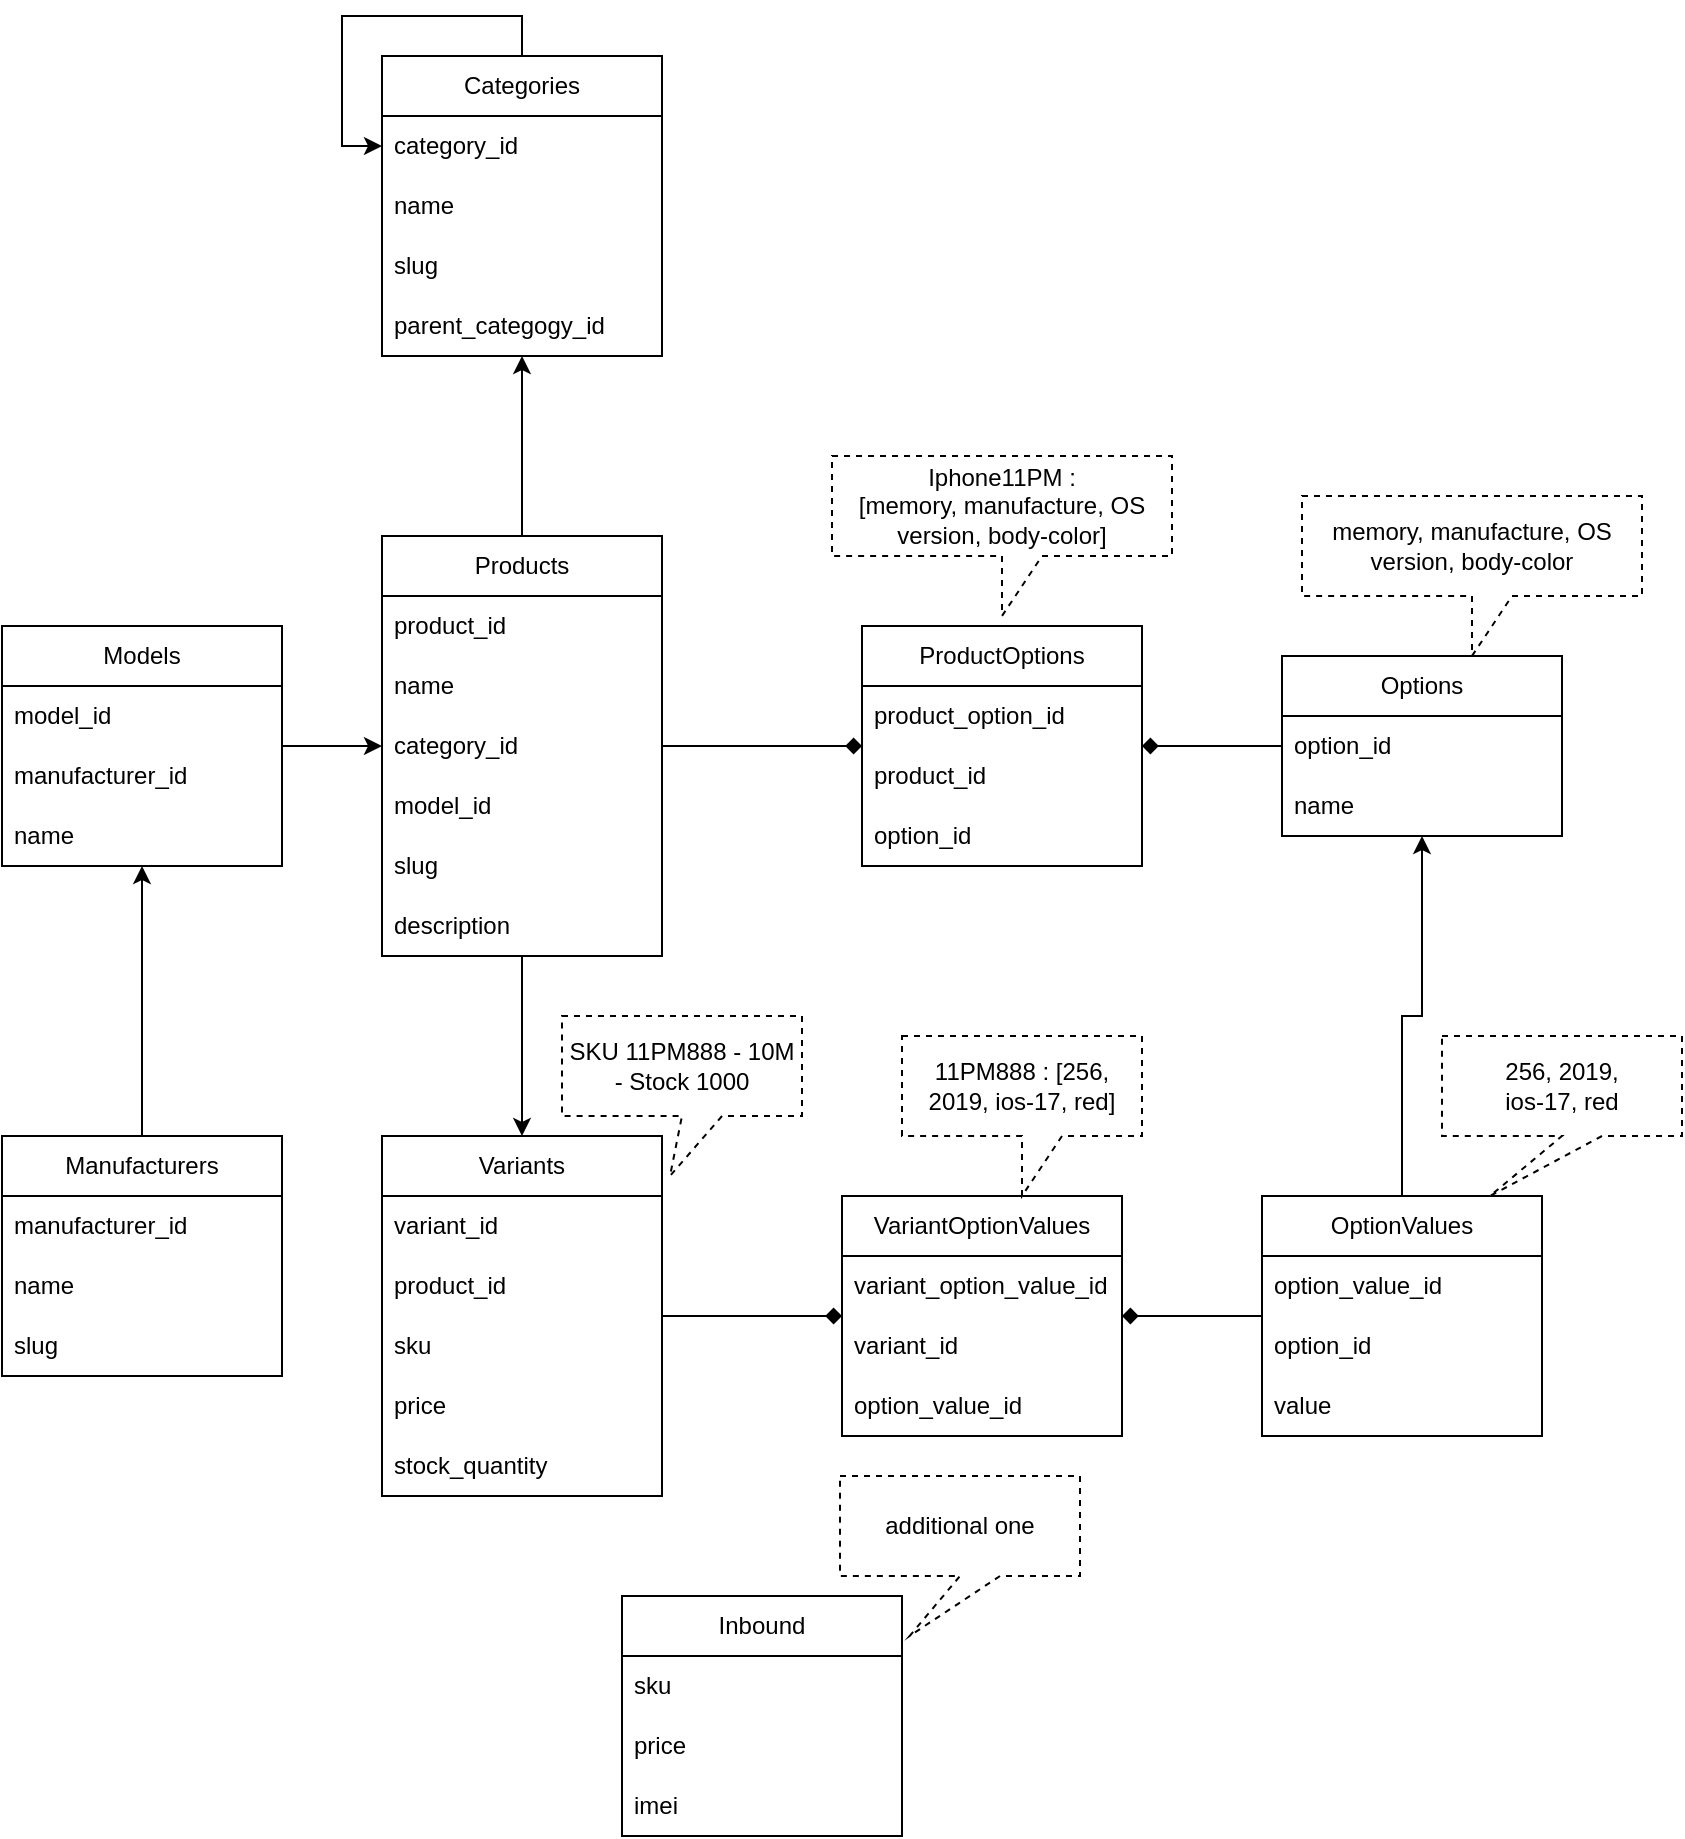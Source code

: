 <mxfile version="20.8.16" type="device"><diagram name="DBMS" id="k0x1fKGjqVaTYuqi-k7I"><mxGraphModel dx="757" dy="675" grid="1" gridSize="10" guides="1" tooltips="1" connect="1" arrows="1" fold="1" page="1" pageScale="1" pageWidth="850" pageHeight="1100" math="0" shadow="0"><root><mxCell id="0"/><mxCell id="1" parent="0"/><mxCell id="iTHqGrsUNIhR9xgWcZ_e-42" style="edgeStyle=orthogonalEdgeStyle;rounded=0;orthogonalLoop=1;jettySize=auto;html=1;" edge="1" parent="1" source="iTHqGrsUNIhR9xgWcZ_e-2" target="iTHqGrsUNIhR9xgWcZ_e-23"><mxGeometry relative="1" as="geometry"/></mxCell><mxCell id="iTHqGrsUNIhR9xgWcZ_e-52" style="edgeStyle=orthogonalEdgeStyle;rounded=0;orthogonalLoop=1;jettySize=auto;html=1;" edge="1" parent="1" source="iTHqGrsUNIhR9xgWcZ_e-2" target="iTHqGrsUNIhR9xgWcZ_e-44"><mxGeometry relative="1" as="geometry"/></mxCell><mxCell id="iTHqGrsUNIhR9xgWcZ_e-2" value="Products" style="swimlane;fontStyle=0;childLayout=stackLayout;horizontal=1;startSize=30;horizontalStack=0;resizeParent=1;resizeParentMax=0;resizeLast=0;collapsible=1;marginBottom=0;whiteSpace=wrap;html=1;" vertex="1" parent="1"><mxGeometry x="196" y="270" width="140" height="210" as="geometry"/></mxCell><mxCell id="iTHqGrsUNIhR9xgWcZ_e-3" value="product_id" style="text;strokeColor=none;fillColor=none;align=left;verticalAlign=middle;spacingLeft=4;spacingRight=4;overflow=hidden;points=[[0,0.5],[1,0.5]];portConstraint=eastwest;rotatable=0;whiteSpace=wrap;html=1;" vertex="1" parent="iTHqGrsUNIhR9xgWcZ_e-2"><mxGeometry y="30" width="140" height="30" as="geometry"/></mxCell><mxCell id="iTHqGrsUNIhR9xgWcZ_e-4" value="name" style="text;strokeColor=none;fillColor=none;align=left;verticalAlign=middle;spacingLeft=4;spacingRight=4;overflow=hidden;points=[[0,0.5],[1,0.5]];portConstraint=eastwest;rotatable=0;whiteSpace=wrap;html=1;" vertex="1" parent="iTHqGrsUNIhR9xgWcZ_e-2"><mxGeometry y="60" width="140" height="30" as="geometry"/></mxCell><mxCell id="iTHqGrsUNIhR9xgWcZ_e-6" value="category_id" style="text;strokeColor=none;fillColor=none;align=left;verticalAlign=middle;spacingLeft=4;spacingRight=4;overflow=hidden;points=[[0,0.5],[1,0.5]];portConstraint=eastwest;rotatable=0;whiteSpace=wrap;html=1;" vertex="1" parent="iTHqGrsUNIhR9xgWcZ_e-2"><mxGeometry y="90" width="140" height="30" as="geometry"/></mxCell><mxCell id="iTHqGrsUNIhR9xgWcZ_e-7" value="model_id" style="text;strokeColor=none;fillColor=none;align=left;verticalAlign=middle;spacingLeft=4;spacingRight=4;overflow=hidden;points=[[0,0.5],[1,0.5]];portConstraint=eastwest;rotatable=0;whiteSpace=wrap;html=1;" vertex="1" parent="iTHqGrsUNIhR9xgWcZ_e-2"><mxGeometry y="120" width="140" height="30" as="geometry"/></mxCell><mxCell id="iTHqGrsUNIhR9xgWcZ_e-8" value="slug" style="text;strokeColor=none;fillColor=none;align=left;verticalAlign=middle;spacingLeft=4;spacingRight=4;overflow=hidden;points=[[0,0.5],[1,0.5]];portConstraint=eastwest;rotatable=0;whiteSpace=wrap;html=1;" vertex="1" parent="iTHqGrsUNIhR9xgWcZ_e-2"><mxGeometry y="150" width="140" height="30" as="geometry"/></mxCell><mxCell id="iTHqGrsUNIhR9xgWcZ_e-5" value="description" style="text;strokeColor=none;fillColor=none;align=left;verticalAlign=middle;spacingLeft=4;spacingRight=4;overflow=hidden;points=[[0,0.5],[1,0.5]];portConstraint=eastwest;rotatable=0;whiteSpace=wrap;html=1;" vertex="1" parent="iTHqGrsUNIhR9xgWcZ_e-2"><mxGeometry y="180" width="140" height="30" as="geometry"/></mxCell><mxCell id="iTHqGrsUNIhR9xgWcZ_e-9" value="Options" style="swimlane;fontStyle=0;childLayout=stackLayout;horizontal=1;startSize=30;horizontalStack=0;resizeParent=1;resizeParentMax=0;resizeLast=0;collapsible=1;marginBottom=0;whiteSpace=wrap;html=1;" vertex="1" parent="1"><mxGeometry x="646" y="330" width="140" height="90" as="geometry"/></mxCell><mxCell id="iTHqGrsUNIhR9xgWcZ_e-10" value="option_id" style="text;strokeColor=none;fillColor=none;align=left;verticalAlign=middle;spacingLeft=4;spacingRight=4;overflow=hidden;points=[[0,0.5],[1,0.5]];portConstraint=eastwest;rotatable=0;whiteSpace=wrap;html=1;" vertex="1" parent="iTHqGrsUNIhR9xgWcZ_e-9"><mxGeometry y="30" width="140" height="30" as="geometry"/></mxCell><mxCell id="iTHqGrsUNIhR9xgWcZ_e-11" value="name" style="text;strokeColor=none;fillColor=none;align=left;verticalAlign=middle;spacingLeft=4;spacingRight=4;overflow=hidden;points=[[0,0.5],[1,0.5]];portConstraint=eastwest;rotatable=0;whiteSpace=wrap;html=1;" vertex="1" parent="iTHqGrsUNIhR9xgWcZ_e-9"><mxGeometry y="60" width="140" height="30" as="geometry"/></mxCell><mxCell id="iTHqGrsUNIhR9xgWcZ_e-61" style="edgeStyle=orthogonalEdgeStyle;rounded=0;orthogonalLoop=1;jettySize=auto;html=1;endArrow=none;endFill=0;startArrow=diamond;startFill=1;" edge="1" parent="1" source="iTHqGrsUNIhR9xgWcZ_e-16" target="iTHqGrsUNIhR9xgWcZ_e-9"><mxGeometry relative="1" as="geometry"/></mxCell><mxCell id="iTHqGrsUNIhR9xgWcZ_e-62" style="edgeStyle=orthogonalEdgeStyle;rounded=0;orthogonalLoop=1;jettySize=auto;html=1;endArrow=none;endFill=0;startArrow=diamond;startFill=1;" edge="1" parent="1" source="iTHqGrsUNIhR9xgWcZ_e-16" target="iTHqGrsUNIhR9xgWcZ_e-2"><mxGeometry relative="1" as="geometry"/></mxCell><mxCell id="iTHqGrsUNIhR9xgWcZ_e-16" value="ProductOptions" style="swimlane;fontStyle=0;childLayout=stackLayout;horizontal=1;startSize=30;horizontalStack=0;resizeParent=1;resizeParentMax=0;resizeLast=0;collapsible=1;marginBottom=0;whiteSpace=wrap;html=1;" vertex="1" parent="1"><mxGeometry x="436" y="315" width="140" height="120" as="geometry"/></mxCell><mxCell id="iTHqGrsUNIhR9xgWcZ_e-17" value="product_option_id" style="text;strokeColor=none;fillColor=none;align=left;verticalAlign=middle;spacingLeft=4;spacingRight=4;overflow=hidden;points=[[0,0.5],[1,0.5]];portConstraint=eastwest;rotatable=0;whiteSpace=wrap;html=1;" vertex="1" parent="iTHqGrsUNIhR9xgWcZ_e-16"><mxGeometry y="30" width="140" height="30" as="geometry"/></mxCell><mxCell id="iTHqGrsUNIhR9xgWcZ_e-18" value="product_id" style="text;strokeColor=none;fillColor=none;align=left;verticalAlign=middle;spacingLeft=4;spacingRight=4;overflow=hidden;points=[[0,0.5],[1,0.5]];portConstraint=eastwest;rotatable=0;whiteSpace=wrap;html=1;" vertex="1" parent="iTHqGrsUNIhR9xgWcZ_e-16"><mxGeometry y="60" width="140" height="30" as="geometry"/></mxCell><mxCell id="iTHqGrsUNIhR9xgWcZ_e-19" value="option_id" style="text;strokeColor=none;fillColor=none;align=left;verticalAlign=middle;spacingLeft=4;spacingRight=4;overflow=hidden;points=[[0,0.5],[1,0.5]];portConstraint=eastwest;rotatable=0;whiteSpace=wrap;html=1;" vertex="1" parent="iTHqGrsUNIhR9xgWcZ_e-16"><mxGeometry y="90" width="140" height="30" as="geometry"/></mxCell><mxCell id="iTHqGrsUNIhR9xgWcZ_e-43" style="edgeStyle=orthogonalEdgeStyle;rounded=0;orthogonalLoop=1;jettySize=auto;html=1;endArrow=diamond;endFill=1;startArrow=none;startFill=0;" edge="1" parent="1" source="iTHqGrsUNIhR9xgWcZ_e-23" target="iTHqGrsUNIhR9xgWcZ_e-30"><mxGeometry relative="1" as="geometry"/></mxCell><mxCell id="iTHqGrsUNIhR9xgWcZ_e-23" value="Variants" style="swimlane;fontStyle=0;childLayout=stackLayout;horizontal=1;startSize=30;horizontalStack=0;resizeParent=1;resizeParentMax=0;resizeLast=0;collapsible=1;marginBottom=0;whiteSpace=wrap;html=1;" vertex="1" parent="1"><mxGeometry x="196" y="570" width="140" height="180" as="geometry"/></mxCell><mxCell id="iTHqGrsUNIhR9xgWcZ_e-24" value="variant_id" style="text;strokeColor=none;fillColor=none;align=left;verticalAlign=middle;spacingLeft=4;spacingRight=4;overflow=hidden;points=[[0,0.5],[1,0.5]];portConstraint=eastwest;rotatable=0;whiteSpace=wrap;html=1;" vertex="1" parent="iTHqGrsUNIhR9xgWcZ_e-23"><mxGeometry y="30" width="140" height="30" as="geometry"/></mxCell><mxCell id="iTHqGrsUNIhR9xgWcZ_e-25" value="product_id" style="text;strokeColor=none;fillColor=none;align=left;verticalAlign=middle;spacingLeft=4;spacingRight=4;overflow=hidden;points=[[0,0.5],[1,0.5]];portConstraint=eastwest;rotatable=0;whiteSpace=wrap;html=1;" vertex="1" parent="iTHqGrsUNIhR9xgWcZ_e-23"><mxGeometry y="60" width="140" height="30" as="geometry"/></mxCell><mxCell id="iTHqGrsUNIhR9xgWcZ_e-26" value="sku" style="text;strokeColor=none;fillColor=none;align=left;verticalAlign=middle;spacingLeft=4;spacingRight=4;overflow=hidden;points=[[0,0.5],[1,0.5]];portConstraint=eastwest;rotatable=0;whiteSpace=wrap;html=1;" vertex="1" parent="iTHqGrsUNIhR9xgWcZ_e-23"><mxGeometry y="90" width="140" height="30" as="geometry"/></mxCell><mxCell id="iTHqGrsUNIhR9xgWcZ_e-27" value="price" style="text;strokeColor=none;fillColor=none;align=left;verticalAlign=middle;spacingLeft=4;spacingRight=4;overflow=hidden;points=[[0,0.5],[1,0.5]];portConstraint=eastwest;rotatable=0;whiteSpace=wrap;html=1;" vertex="1" parent="iTHqGrsUNIhR9xgWcZ_e-23"><mxGeometry y="120" width="140" height="30" as="geometry"/></mxCell><mxCell id="iTHqGrsUNIhR9xgWcZ_e-28" value="stock_quantity" style="text;strokeColor=none;fillColor=none;align=left;verticalAlign=middle;spacingLeft=4;spacingRight=4;overflow=hidden;points=[[0,0.5],[1,0.5]];portConstraint=eastwest;rotatable=0;whiteSpace=wrap;html=1;" vertex="1" parent="iTHqGrsUNIhR9xgWcZ_e-23"><mxGeometry y="150" width="140" height="30" as="geometry"/></mxCell><mxCell id="iTHqGrsUNIhR9xgWcZ_e-40" style="edgeStyle=orthogonalEdgeStyle;rounded=0;orthogonalLoop=1;jettySize=auto;html=1;endArrow=none;endFill=0;startArrow=diamond;startFill=1;" edge="1" parent="1" source="iTHqGrsUNIhR9xgWcZ_e-30" target="iTHqGrsUNIhR9xgWcZ_e-36"><mxGeometry relative="1" as="geometry"/></mxCell><mxCell id="iTHqGrsUNIhR9xgWcZ_e-30" value="VariantOptionValues" style="swimlane;fontStyle=0;childLayout=stackLayout;horizontal=1;startSize=30;horizontalStack=0;resizeParent=1;resizeParentMax=0;resizeLast=0;collapsible=1;marginBottom=0;whiteSpace=wrap;html=1;" vertex="1" parent="1"><mxGeometry x="426" y="600" width="140" height="120" as="geometry"/></mxCell><mxCell id="iTHqGrsUNIhR9xgWcZ_e-31" value="variant_option_value_id" style="text;strokeColor=none;fillColor=none;align=left;verticalAlign=middle;spacingLeft=4;spacingRight=4;overflow=hidden;points=[[0,0.5],[1,0.5]];portConstraint=eastwest;rotatable=0;whiteSpace=wrap;html=1;" vertex="1" parent="iTHqGrsUNIhR9xgWcZ_e-30"><mxGeometry y="30" width="140" height="30" as="geometry"/></mxCell><mxCell id="iTHqGrsUNIhR9xgWcZ_e-32" value="variant_id" style="text;strokeColor=none;fillColor=none;align=left;verticalAlign=middle;spacingLeft=4;spacingRight=4;overflow=hidden;points=[[0,0.5],[1,0.5]];portConstraint=eastwest;rotatable=0;whiteSpace=wrap;html=1;" vertex="1" parent="iTHqGrsUNIhR9xgWcZ_e-30"><mxGeometry y="60" width="140" height="30" as="geometry"/></mxCell><mxCell id="iTHqGrsUNIhR9xgWcZ_e-33" value="option_value_id" style="text;strokeColor=none;fillColor=none;align=left;verticalAlign=middle;spacingLeft=4;spacingRight=4;overflow=hidden;points=[[0,0.5],[1,0.5]];portConstraint=eastwest;rotatable=0;whiteSpace=wrap;html=1;" vertex="1" parent="iTHqGrsUNIhR9xgWcZ_e-30"><mxGeometry y="90" width="140" height="30" as="geometry"/></mxCell><mxCell id="iTHqGrsUNIhR9xgWcZ_e-41" style="edgeStyle=orthogonalEdgeStyle;rounded=0;orthogonalLoop=1;jettySize=auto;html=1;" edge="1" parent="1" source="iTHqGrsUNIhR9xgWcZ_e-36" target="iTHqGrsUNIhR9xgWcZ_e-9"><mxGeometry relative="1" as="geometry"/></mxCell><mxCell id="iTHqGrsUNIhR9xgWcZ_e-36" value="OptionValues" style="swimlane;fontStyle=0;childLayout=stackLayout;horizontal=1;startSize=30;horizontalStack=0;resizeParent=1;resizeParentMax=0;resizeLast=0;collapsible=1;marginBottom=0;whiteSpace=wrap;html=1;" vertex="1" parent="1"><mxGeometry x="636" y="600" width="140" height="120" as="geometry"/></mxCell><mxCell id="iTHqGrsUNIhR9xgWcZ_e-37" value="option_value_id" style="text;strokeColor=none;fillColor=none;align=left;verticalAlign=middle;spacingLeft=4;spacingRight=4;overflow=hidden;points=[[0,0.5],[1,0.5]];portConstraint=eastwest;rotatable=0;whiteSpace=wrap;html=1;" vertex="1" parent="iTHqGrsUNIhR9xgWcZ_e-36"><mxGeometry y="30" width="140" height="30" as="geometry"/></mxCell><mxCell id="iTHqGrsUNIhR9xgWcZ_e-38" value="option_id" style="text;strokeColor=none;fillColor=none;align=left;verticalAlign=middle;spacingLeft=4;spacingRight=4;overflow=hidden;points=[[0,0.5],[1,0.5]];portConstraint=eastwest;rotatable=0;whiteSpace=wrap;html=1;" vertex="1" parent="iTHqGrsUNIhR9xgWcZ_e-36"><mxGeometry y="60" width="140" height="30" as="geometry"/></mxCell><mxCell id="iTHqGrsUNIhR9xgWcZ_e-39" value="value" style="text;strokeColor=none;fillColor=none;align=left;verticalAlign=middle;spacingLeft=4;spacingRight=4;overflow=hidden;points=[[0,0.5],[1,0.5]];portConstraint=eastwest;rotatable=0;whiteSpace=wrap;html=1;" vertex="1" parent="iTHqGrsUNIhR9xgWcZ_e-36"><mxGeometry y="90" width="140" height="30" as="geometry"/></mxCell><mxCell id="iTHqGrsUNIhR9xgWcZ_e-44" value="Categories" style="swimlane;fontStyle=0;childLayout=stackLayout;horizontal=1;startSize=30;horizontalStack=0;resizeParent=1;resizeParentMax=0;resizeLast=0;collapsible=1;marginBottom=0;whiteSpace=wrap;html=1;" vertex="1" parent="1"><mxGeometry x="196" y="30" width="140" height="150" as="geometry"/></mxCell><mxCell id="iTHqGrsUNIhR9xgWcZ_e-45" value="category_id" style="text;strokeColor=none;fillColor=none;align=left;verticalAlign=middle;spacingLeft=4;spacingRight=4;overflow=hidden;points=[[0,0.5],[1,0.5]];portConstraint=eastwest;rotatable=0;whiteSpace=wrap;html=1;" vertex="1" parent="iTHqGrsUNIhR9xgWcZ_e-44"><mxGeometry y="30" width="140" height="30" as="geometry"/></mxCell><mxCell id="iTHqGrsUNIhR9xgWcZ_e-46" value="name" style="text;strokeColor=none;fillColor=none;align=left;verticalAlign=middle;spacingLeft=4;spacingRight=4;overflow=hidden;points=[[0,0.5],[1,0.5]];portConstraint=eastwest;rotatable=0;whiteSpace=wrap;html=1;" vertex="1" parent="iTHqGrsUNIhR9xgWcZ_e-44"><mxGeometry y="60" width="140" height="30" as="geometry"/></mxCell><mxCell id="iTHqGrsUNIhR9xgWcZ_e-47" value="slug" style="text;strokeColor=none;fillColor=none;align=left;verticalAlign=middle;spacingLeft=4;spacingRight=4;overflow=hidden;points=[[0,0.5],[1,0.5]];portConstraint=eastwest;rotatable=0;whiteSpace=wrap;html=1;" vertex="1" parent="iTHqGrsUNIhR9xgWcZ_e-44"><mxGeometry y="90" width="140" height="30" as="geometry"/></mxCell><mxCell id="iTHqGrsUNIhR9xgWcZ_e-48" value="parent_categogy_id" style="text;strokeColor=none;fillColor=none;align=left;verticalAlign=middle;spacingLeft=4;spacingRight=4;overflow=hidden;points=[[0,0.5],[1,0.5]];portConstraint=eastwest;rotatable=0;whiteSpace=wrap;html=1;" vertex="1" parent="iTHqGrsUNIhR9xgWcZ_e-44"><mxGeometry y="120" width="140" height="30" as="geometry"/></mxCell><mxCell id="iTHqGrsUNIhR9xgWcZ_e-51" style="edgeStyle=orthogonalEdgeStyle;rounded=0;orthogonalLoop=1;jettySize=auto;html=1;" edge="1" parent="iTHqGrsUNIhR9xgWcZ_e-44" source="iTHqGrsUNIhR9xgWcZ_e-44" target="iTHqGrsUNIhR9xgWcZ_e-45"><mxGeometry relative="1" as="geometry"/></mxCell><mxCell id="iTHqGrsUNIhR9xgWcZ_e-68" style="edgeStyle=orthogonalEdgeStyle;rounded=0;orthogonalLoop=1;jettySize=auto;html=1;startArrow=none;startFill=0;endArrow=classic;endFill=1;" edge="1" parent="1" source="iTHqGrsUNIhR9xgWcZ_e-54" target="iTHqGrsUNIhR9xgWcZ_e-63"><mxGeometry relative="1" as="geometry"/></mxCell><mxCell id="iTHqGrsUNIhR9xgWcZ_e-54" value="Manufacturers" style="swimlane;fontStyle=0;childLayout=stackLayout;horizontal=1;startSize=30;horizontalStack=0;resizeParent=1;resizeParentMax=0;resizeLast=0;collapsible=1;marginBottom=0;whiteSpace=wrap;html=1;" vertex="1" parent="1"><mxGeometry x="6" y="570" width="140" height="120" as="geometry"/></mxCell><mxCell id="iTHqGrsUNIhR9xgWcZ_e-55" value="manufacturer_id" style="text;strokeColor=none;fillColor=none;align=left;verticalAlign=middle;spacingLeft=4;spacingRight=4;overflow=hidden;points=[[0,0.5],[1,0.5]];portConstraint=eastwest;rotatable=0;whiteSpace=wrap;html=1;" vertex="1" parent="iTHqGrsUNIhR9xgWcZ_e-54"><mxGeometry y="30" width="140" height="30" as="geometry"/></mxCell><mxCell id="iTHqGrsUNIhR9xgWcZ_e-56" value="name" style="text;strokeColor=none;fillColor=none;align=left;verticalAlign=middle;spacingLeft=4;spacingRight=4;overflow=hidden;points=[[0,0.5],[1,0.5]];portConstraint=eastwest;rotatable=0;whiteSpace=wrap;html=1;" vertex="1" parent="iTHqGrsUNIhR9xgWcZ_e-54"><mxGeometry y="60" width="140" height="30" as="geometry"/></mxCell><mxCell id="iTHqGrsUNIhR9xgWcZ_e-57" value="slug" style="text;strokeColor=none;fillColor=none;align=left;verticalAlign=middle;spacingLeft=4;spacingRight=4;overflow=hidden;points=[[0,0.5],[1,0.5]];portConstraint=eastwest;rotatable=0;whiteSpace=wrap;html=1;" vertex="1" parent="iTHqGrsUNIhR9xgWcZ_e-54"><mxGeometry y="90" width="140" height="30" as="geometry"/></mxCell><mxCell id="iTHqGrsUNIhR9xgWcZ_e-69" style="edgeStyle=orthogonalEdgeStyle;rounded=0;orthogonalLoop=1;jettySize=auto;html=1;startArrow=none;startFill=0;endArrow=classic;endFill=1;" edge="1" parent="1" source="iTHqGrsUNIhR9xgWcZ_e-63" target="iTHqGrsUNIhR9xgWcZ_e-2"><mxGeometry relative="1" as="geometry"/></mxCell><mxCell id="iTHqGrsUNIhR9xgWcZ_e-63" value="Models" style="swimlane;fontStyle=0;childLayout=stackLayout;horizontal=1;startSize=30;horizontalStack=0;resizeParent=1;resizeParentMax=0;resizeLast=0;collapsible=1;marginBottom=0;whiteSpace=wrap;html=1;" vertex="1" parent="1"><mxGeometry x="6" y="315" width="140" height="120" as="geometry"/></mxCell><mxCell id="iTHqGrsUNIhR9xgWcZ_e-64" value="model_id" style="text;strokeColor=none;fillColor=none;align=left;verticalAlign=middle;spacingLeft=4;spacingRight=4;overflow=hidden;points=[[0,0.5],[1,0.5]];portConstraint=eastwest;rotatable=0;whiteSpace=wrap;html=1;" vertex="1" parent="iTHqGrsUNIhR9xgWcZ_e-63"><mxGeometry y="30" width="140" height="30" as="geometry"/></mxCell><mxCell id="iTHqGrsUNIhR9xgWcZ_e-65" value="manufacturer_id" style="text;strokeColor=none;fillColor=none;align=left;verticalAlign=middle;spacingLeft=4;spacingRight=4;overflow=hidden;points=[[0,0.5],[1,0.5]];portConstraint=eastwest;rotatable=0;whiteSpace=wrap;html=1;" vertex="1" parent="iTHqGrsUNIhR9xgWcZ_e-63"><mxGeometry y="60" width="140" height="30" as="geometry"/></mxCell><mxCell id="iTHqGrsUNIhR9xgWcZ_e-66" value="name" style="text;strokeColor=none;fillColor=none;align=left;verticalAlign=middle;spacingLeft=4;spacingRight=4;overflow=hidden;points=[[0,0.5],[1,0.5]];portConstraint=eastwest;rotatable=0;whiteSpace=wrap;html=1;" vertex="1" parent="iTHqGrsUNIhR9xgWcZ_e-63"><mxGeometry y="90" width="140" height="30" as="geometry"/></mxCell><mxCell id="iTHqGrsUNIhR9xgWcZ_e-71" value="memory,&amp;nbsp;manufacture,&amp;nbsp;OS version,&amp;nbsp;body-color" style="shape=callout;whiteSpace=wrap;html=1;perimeter=calloutPerimeter;dashed=1;" vertex="1" parent="1"><mxGeometry x="656" y="250" width="170" height="80" as="geometry"/></mxCell><mxCell id="iTHqGrsUNIhR9xgWcZ_e-72" value="256, 2019, &lt;br&gt;ios-17, red" style="shape=callout;whiteSpace=wrap;html=1;perimeter=calloutPerimeter;dashed=1;position2=0.2;" vertex="1" parent="1"><mxGeometry x="726" y="520" width="120" height="80" as="geometry"/></mxCell><mxCell id="iTHqGrsUNIhR9xgWcZ_e-73" value="SKU 11PM888 - 10M - Stock 1000" style="shape=callout;whiteSpace=wrap;html=1;perimeter=calloutPerimeter;dashed=1;position2=0.45;" vertex="1" parent="1"><mxGeometry x="286" y="510" width="120" height="80" as="geometry"/></mxCell><mxCell id="iTHqGrsUNIhR9xgWcZ_e-74" value="Iphone11PM : [memory,&amp;nbsp;manufacture,&amp;nbsp;OS version,&amp;nbsp;body-color]" style="shape=callout;whiteSpace=wrap;html=1;perimeter=calloutPerimeter;dashed=1;" vertex="1" parent="1"><mxGeometry x="421" y="230" width="170" height="80" as="geometry"/></mxCell><mxCell id="iTHqGrsUNIhR9xgWcZ_e-75" value="11PM888 : [256, 2019, ios-17, red]" style="shape=callout;whiteSpace=wrap;html=1;perimeter=calloutPerimeter;dashed=1;" vertex="1" parent="1"><mxGeometry x="456" y="520" width="120" height="80" as="geometry"/></mxCell><mxCell id="iTHqGrsUNIhR9xgWcZ_e-76" value="Inbound" style="swimlane;fontStyle=0;childLayout=stackLayout;horizontal=1;startSize=30;horizontalStack=0;resizeParent=1;resizeParentMax=0;resizeLast=0;collapsible=1;marginBottom=0;whiteSpace=wrap;html=1;" vertex="1" parent="1"><mxGeometry x="316" y="800" width="140" height="120" as="geometry"/></mxCell><mxCell id="iTHqGrsUNIhR9xgWcZ_e-79" value="sku" style="text;strokeColor=none;fillColor=none;align=left;verticalAlign=middle;spacingLeft=4;spacingRight=4;overflow=hidden;points=[[0,0.5],[1,0.5]];portConstraint=eastwest;rotatable=0;whiteSpace=wrap;html=1;" vertex="1" parent="iTHqGrsUNIhR9xgWcZ_e-76"><mxGeometry y="30" width="140" height="30" as="geometry"/></mxCell><mxCell id="iTHqGrsUNIhR9xgWcZ_e-80" value="price" style="text;strokeColor=none;fillColor=none;align=left;verticalAlign=middle;spacingLeft=4;spacingRight=4;overflow=hidden;points=[[0,0.5],[1,0.5]];portConstraint=eastwest;rotatable=0;whiteSpace=wrap;html=1;" vertex="1" parent="iTHqGrsUNIhR9xgWcZ_e-76"><mxGeometry y="60" width="140" height="30" as="geometry"/></mxCell><mxCell id="iTHqGrsUNIhR9xgWcZ_e-81" value="imei" style="text;strokeColor=none;fillColor=none;align=left;verticalAlign=middle;spacingLeft=4;spacingRight=4;overflow=hidden;points=[[0,0.5],[1,0.5]];portConstraint=eastwest;rotatable=0;whiteSpace=wrap;html=1;" vertex="1" parent="iTHqGrsUNIhR9xgWcZ_e-76"><mxGeometry y="90" width="140" height="30" as="geometry"/></mxCell><mxCell id="iTHqGrsUNIhR9xgWcZ_e-82" value="additional one" style="shape=callout;whiteSpace=wrap;html=1;perimeter=calloutPerimeter;position2=0.29;dashed=1;" vertex="1" parent="1"><mxGeometry x="425" y="740" width="120" height="80" as="geometry"/></mxCell></root></mxGraphModel></diagram></mxfile>